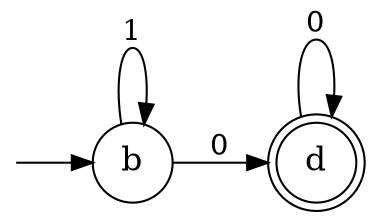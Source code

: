 digraph G {
    ranksep=0.5;
    nodesep=0.5;
    rankdir=LR;
    node [shape="circle", fontsize="16"];
    fontsize="10";
    compound=true;

    ib [shape=point, style=invis];
    d [shape=doublecircle];

    ib -> b;
    b -> d [label="0"];
    d -> d [label="0"];
    b -> b [label="1"];
}
